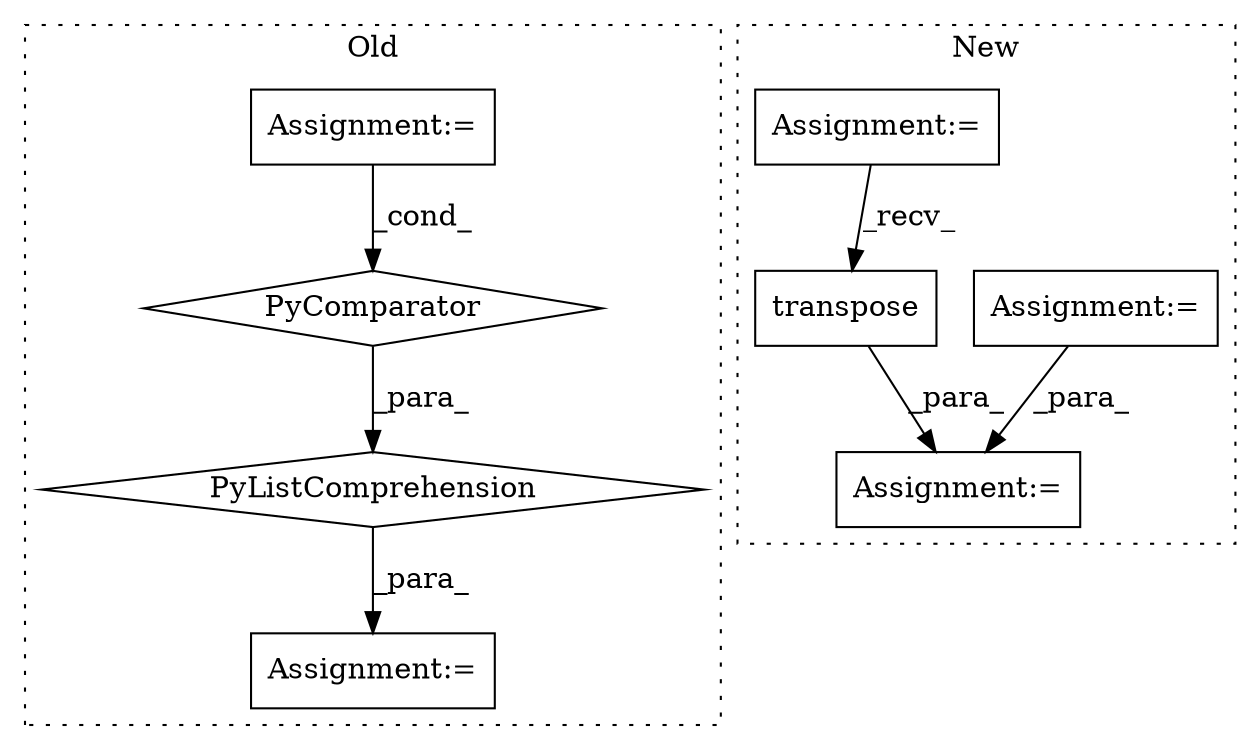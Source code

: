 digraph G {
subgraph cluster0 {
1 [label="PyComparator" a="113" s="3354" l="37" shape="diamond"];
3 [label="Assignment:=" a="7" s="3354" l="37" shape="box"];
4 [label="PyListComprehension" a="109" s="3267" l="132" shape="diamond"];
5 [label="Assignment:=" a="7" s="3245" l="1" shape="box"];
label = "Old";
style="dotted";
}
subgraph cluster1 {
2 [label="transpose" a="32" s="2972,2987" l="10,1" shape="box"];
6 [label="Assignment:=" a="7" s="3278" l="1" shape="box"];
7 [label="Assignment:=" a="7" s="2905" l="1" shape="box"];
8 [label="Assignment:=" a="7" s="2847" l="1" shape="box"];
label = "New";
style="dotted";
}
1 -> 4 [label="_para_"];
2 -> 6 [label="_para_"];
3 -> 1 [label="_cond_"];
4 -> 5 [label="_para_"];
7 -> 6 [label="_para_"];
8 -> 2 [label="_recv_"];
}